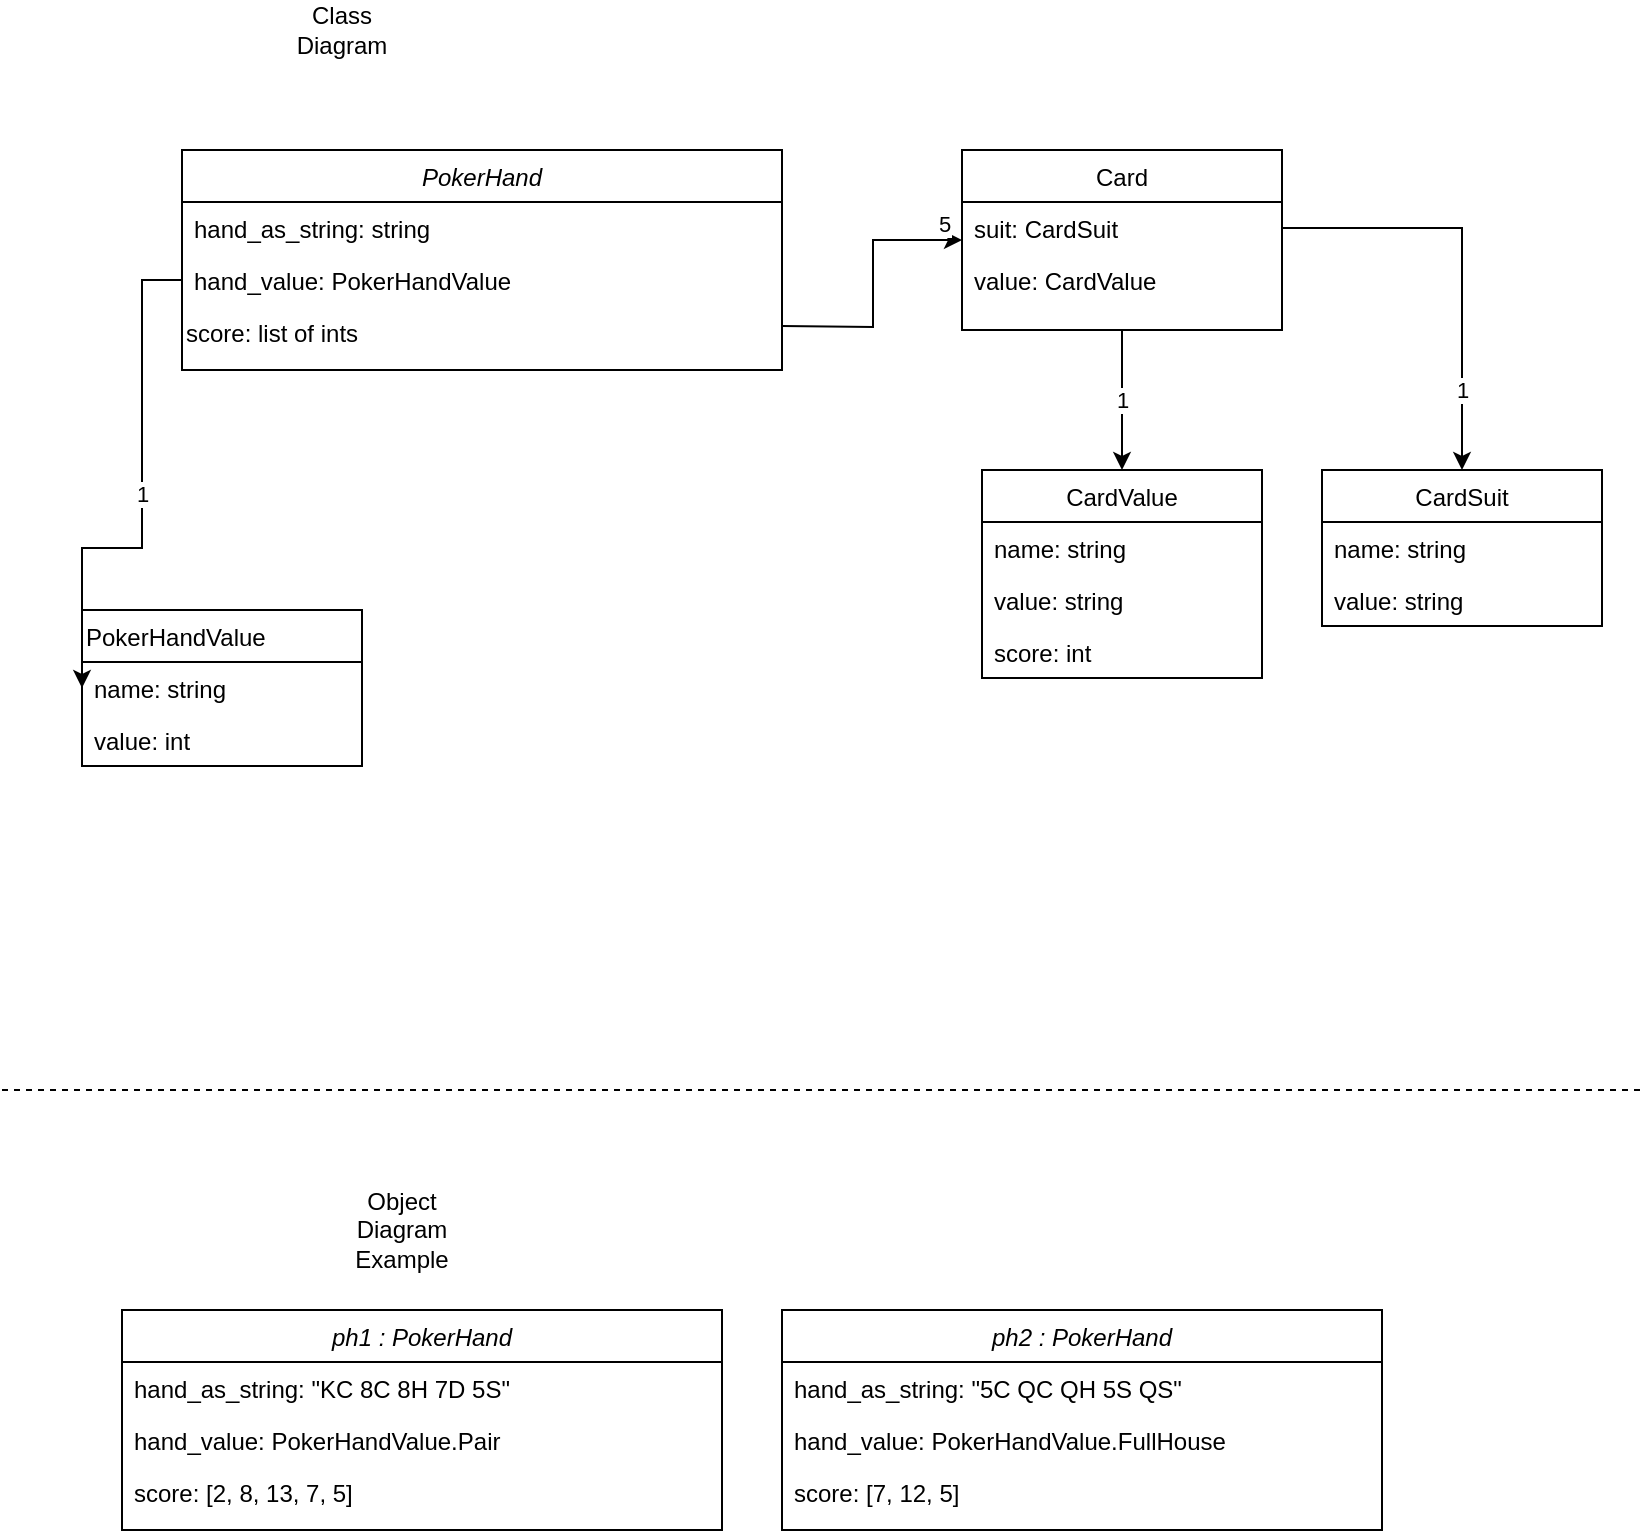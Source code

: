 <mxfile version="14.4.8" type="device"><diagram id="C5RBs43oDa-KdzZeNtuy" name="Page-1"><mxGraphModel dx="702" dy="1634" grid="1" gridSize="10" guides="1" tooltips="1" connect="1" arrows="1" fold="1" page="1" pageScale="1" pageWidth="827" pageHeight="1169" math="0" shadow="0"><root><mxCell id="WIyWlLk6GJQsqaUBKTNV-0"/><mxCell id="WIyWlLk6GJQsqaUBKTNV-1" parent="WIyWlLk6GJQsqaUBKTNV-0"/><mxCell id="zkfFHV4jXpPFQw0GAbJ--0" value="PokerHand" style="swimlane;fontStyle=2;align=center;verticalAlign=top;childLayout=stackLayout;horizontal=1;startSize=26;horizontalStack=0;resizeParent=1;resizeLast=0;collapsible=1;marginBottom=0;rounded=0;shadow=0;strokeWidth=1;" parent="WIyWlLk6GJQsqaUBKTNV-1" vertex="1"><mxGeometry x="90" y="100" width="300" height="110" as="geometry"><mxRectangle x="230" y="140" width="160" height="26" as="alternateBounds"/></mxGeometry></mxCell><mxCell id="zkfFHV4jXpPFQw0GAbJ--1" value="hand_as_string: string" style="text;align=left;verticalAlign=top;spacingLeft=4;spacingRight=4;overflow=hidden;rotatable=0;points=[[0,0.5],[1,0.5]];portConstraint=eastwest;" parent="zkfFHV4jXpPFQw0GAbJ--0" vertex="1"><mxGeometry y="26" width="300" height="26" as="geometry"/></mxCell><mxCell id="zkfFHV4jXpPFQw0GAbJ--2" value="hand_value: PokerHandValue" style="text;align=left;verticalAlign=top;spacingLeft=4;spacingRight=4;overflow=hidden;rotatable=0;points=[[0,0.5],[1,0.5]];portConstraint=eastwest;rounded=0;shadow=0;html=0;" parent="zkfFHV4jXpPFQw0GAbJ--0" vertex="1"><mxGeometry y="52" width="300" height="26" as="geometry"/></mxCell><mxCell id="ZHEyfwVcutKifM1SlREr-0" value="score: list of ints" style="text;strokeColor=none;fillColor=none;align=left;verticalAlign=top;rounded=0;" parent="zkfFHV4jXpPFQw0GAbJ--0" vertex="1"><mxGeometry y="78" width="300" height="20" as="geometry"/></mxCell><mxCell id="zkfFHV4jXpPFQw0GAbJ--17" value="Card" style="swimlane;fontStyle=0;align=center;verticalAlign=top;childLayout=stackLayout;horizontal=1;startSize=26;horizontalStack=0;resizeParent=1;resizeLast=0;collapsible=1;marginBottom=0;rounded=0;shadow=0;strokeWidth=1;" parent="WIyWlLk6GJQsqaUBKTNV-1" vertex="1"><mxGeometry x="480" y="100" width="160" height="90" as="geometry"><mxRectangle x="550" y="140" width="160" height="26" as="alternateBounds"/></mxGeometry></mxCell><mxCell id="zkfFHV4jXpPFQw0GAbJ--18" value="suit: CardSuit" style="text;align=left;verticalAlign=top;spacingLeft=4;spacingRight=4;overflow=hidden;rotatable=0;points=[[0,0.5],[1,0.5]];portConstraint=eastwest;" parent="zkfFHV4jXpPFQw0GAbJ--17" vertex="1"><mxGeometry y="26" width="160" height="26" as="geometry"/></mxCell><mxCell id="zkfFHV4jXpPFQw0GAbJ--19" value="value: CardValue" style="text;align=left;verticalAlign=top;spacingLeft=4;spacingRight=4;overflow=hidden;rotatable=0;points=[[0,0.5],[1,0.5]];portConstraint=eastwest;rounded=0;shadow=0;html=0;" parent="zkfFHV4jXpPFQw0GAbJ--17" vertex="1"><mxGeometry y="52" width="160" height="26" as="geometry"/></mxCell><mxCell id="8wCl1A0Ak2-LHU2QA5Kj-2" value="CardValue" style="swimlane;fontStyle=0;childLayout=stackLayout;horizontal=1;startSize=26;fillColor=none;horizontalStack=0;resizeParent=1;resizeParentMax=0;resizeLast=0;collapsible=1;marginBottom=0;" parent="WIyWlLk6GJQsqaUBKTNV-1" vertex="1"><mxGeometry x="490" y="260" width="140" height="104" as="geometry"/></mxCell><mxCell id="8wCl1A0Ak2-LHU2QA5Kj-3" value="name: string" style="text;strokeColor=none;fillColor=none;align=left;verticalAlign=top;spacingLeft=4;spacingRight=4;overflow=hidden;rotatable=0;points=[[0,0.5],[1,0.5]];portConstraint=eastwest;" parent="8wCl1A0Ak2-LHU2QA5Kj-2" vertex="1"><mxGeometry y="26" width="140" height="26" as="geometry"/></mxCell><mxCell id="8wCl1A0Ak2-LHU2QA5Kj-4" value="value: string" style="text;strokeColor=none;fillColor=none;align=left;verticalAlign=top;spacingLeft=4;spacingRight=4;overflow=hidden;rotatable=0;points=[[0,0.5],[1,0.5]];portConstraint=eastwest;" parent="8wCl1A0Ak2-LHU2QA5Kj-2" vertex="1"><mxGeometry y="52" width="140" height="26" as="geometry"/></mxCell><mxCell id="3ntGEEBGdssoVGdXUmEK-0" value="score: int" style="text;strokeColor=none;fillColor=none;align=left;verticalAlign=top;spacingLeft=4;spacingRight=4;overflow=hidden;rotatable=0;points=[[0,0.5],[1,0.5]];portConstraint=eastwest;" vertex="1" parent="8wCl1A0Ak2-LHU2QA5Kj-2"><mxGeometry y="78" width="140" height="26" as="geometry"/></mxCell><mxCell id="8wCl1A0Ak2-LHU2QA5Kj-11" value="CardSuit" style="swimlane;fontStyle=0;childLayout=stackLayout;horizontal=1;startSize=26;fillColor=none;horizontalStack=0;resizeParent=1;resizeParentMax=0;resizeLast=0;collapsible=1;marginBottom=0;" parent="WIyWlLk6GJQsqaUBKTNV-1" vertex="1"><mxGeometry x="660" y="260" width="140" height="78" as="geometry"/></mxCell><mxCell id="8wCl1A0Ak2-LHU2QA5Kj-12" value="name: string" style="text;strokeColor=none;fillColor=none;align=left;verticalAlign=top;spacingLeft=4;spacingRight=4;overflow=hidden;rotatable=0;points=[[0,0.5],[1,0.5]];portConstraint=eastwest;" parent="8wCl1A0Ak2-LHU2QA5Kj-11" vertex="1"><mxGeometry y="26" width="140" height="26" as="geometry"/></mxCell><mxCell id="8wCl1A0Ak2-LHU2QA5Kj-14" value="value: string" style="text;strokeColor=none;fillColor=none;align=left;verticalAlign=top;spacingLeft=4;spacingRight=4;overflow=hidden;rotatable=0;points=[[0,0.5],[1,0.5]];portConstraint=eastwest;" parent="8wCl1A0Ak2-LHU2QA5Kj-11" vertex="1"><mxGeometry y="52" width="140" height="26" as="geometry"/></mxCell><mxCell id="8wCl1A0Ak2-LHU2QA5Kj-27" value="PokerHandValue" style="swimlane;fontStyle=0;childLayout=stackLayout;horizontal=1;startSize=26;fillColor=none;horizontalStack=0;resizeParent=1;resizeParentMax=0;resizeLast=0;collapsible=1;marginBottom=0;align=left;html=0;" parent="WIyWlLk6GJQsqaUBKTNV-1" vertex="1"><mxGeometry x="40" y="330" width="140" height="78" as="geometry"/></mxCell><mxCell id="8wCl1A0Ak2-LHU2QA5Kj-28" value="name: string" style="text;strokeColor=none;fillColor=none;align=left;verticalAlign=top;spacingLeft=4;spacingRight=4;overflow=hidden;rotatable=0;points=[[0,0.5],[1,0.5]];portConstraint=eastwest;" parent="8wCl1A0Ak2-LHU2QA5Kj-27" vertex="1"><mxGeometry y="26" width="140" height="26" as="geometry"/></mxCell><mxCell id="8wCl1A0Ak2-LHU2QA5Kj-29" value="value: int" style="text;strokeColor=none;fillColor=none;align=left;verticalAlign=top;spacingLeft=4;spacingRight=4;overflow=hidden;rotatable=0;points=[[0,0.5],[1,0.5]];portConstraint=eastwest;" parent="8wCl1A0Ak2-LHU2QA5Kj-27" vertex="1"><mxGeometry y="52" width="140" height="26" as="geometry"/></mxCell><mxCell id="8wCl1A0Ak2-LHU2QA5Kj-38" value="1" style="edgeStyle=orthogonalEdgeStyle;rounded=0;orthogonalLoop=1;jettySize=auto;html=1;entryX=0;entryY=0.5;entryDx=0;entryDy=0;" parent="WIyWlLk6GJQsqaUBKTNV-1" source="zkfFHV4jXpPFQw0GAbJ--2" target="8wCl1A0Ak2-LHU2QA5Kj-28" edge="1"><mxGeometry relative="1" as="geometry"><mxPoint x="160" y="320" as="targetPoint"/><Array as="points"><mxPoint x="70" y="165"/><mxPoint x="70" y="299"/></Array></mxGeometry></mxCell><mxCell id="8wCl1A0Ak2-LHU2QA5Kj-40" value="5" style="edgeStyle=orthogonalEdgeStyle;rounded=0;orthogonalLoop=1;jettySize=auto;html=1;exitX=1;exitY=0.5;exitDx=0;exitDy=0;" parent="WIyWlLk6GJQsqaUBKTNV-1" target="zkfFHV4jXpPFQw0GAbJ--17" edge="1"><mxGeometry x="0.875" y="8" relative="1" as="geometry"><mxPoint as="offset"/><mxPoint x="390" y="188" as="sourcePoint"/></mxGeometry></mxCell><mxCell id="8wCl1A0Ak2-LHU2QA5Kj-41" value="1" style="edgeStyle=orthogonalEdgeStyle;rounded=0;orthogonalLoop=1;jettySize=auto;html=1;exitX=1;exitY=0.5;exitDx=0;exitDy=0;" parent="WIyWlLk6GJQsqaUBKTNV-1" source="zkfFHV4jXpPFQw0GAbJ--18" target="8wCl1A0Ak2-LHU2QA5Kj-11" edge="1"><mxGeometry x="0.621" relative="1" as="geometry"><Array as="points"><mxPoint x="730" y="139"/></Array><mxPoint as="offset"/></mxGeometry></mxCell><mxCell id="8wCl1A0Ak2-LHU2QA5Kj-42" value="1" style="edgeStyle=orthogonalEdgeStyle;rounded=0;orthogonalLoop=1;jettySize=auto;html=1;exitX=0.5;exitY=1;exitDx=0;exitDy=0;" parent="WIyWlLk6GJQsqaUBKTNV-1" source="zkfFHV4jXpPFQw0GAbJ--17" target="8wCl1A0Ak2-LHU2QA5Kj-2" edge="1"><mxGeometry relative="1" as="geometry"/></mxCell><mxCell id="8wCl1A0Ak2-LHU2QA5Kj-44" value="" style="endArrow=none;dashed=1;html=1;" parent="WIyWlLk6GJQsqaUBKTNV-1" edge="1"><mxGeometry width="50" height="50" relative="1" as="geometry"><mxPoint y="570" as="sourcePoint"/><mxPoint x="820" y="570" as="targetPoint"/><Array as="points"><mxPoint y="570"/></Array></mxGeometry></mxCell><mxCell id="8wCl1A0Ak2-LHU2QA5Kj-45" value="ph1 : PokerHand" style="swimlane;fontStyle=2;align=center;verticalAlign=top;childLayout=stackLayout;horizontal=1;startSize=26;horizontalStack=0;resizeParent=1;resizeLast=0;collapsible=1;marginBottom=0;rounded=0;shadow=0;strokeWidth=1;" parent="WIyWlLk6GJQsqaUBKTNV-1" vertex="1"><mxGeometry x="60" y="680" width="300" height="110" as="geometry"><mxRectangle x="230" y="140" width="160" height="26" as="alternateBounds"/></mxGeometry></mxCell><mxCell id="8wCl1A0Ak2-LHU2QA5Kj-46" value="hand_as_string: &quot;KC 8C 8H 7D 5S&quot;" style="text;align=left;verticalAlign=top;spacingLeft=4;spacingRight=4;overflow=hidden;rotatable=0;points=[[0,0.5],[1,0.5]];portConstraint=eastwest;" parent="8wCl1A0Ak2-LHU2QA5Kj-45" vertex="1"><mxGeometry y="26" width="300" height="26" as="geometry"/></mxCell><mxCell id="8wCl1A0Ak2-LHU2QA5Kj-47" value="hand_value: PokerHandValue.Pair" style="text;align=left;verticalAlign=top;spacingLeft=4;spacingRight=4;overflow=hidden;rotatable=0;points=[[0,0.5],[1,0.5]];portConstraint=eastwest;rounded=0;shadow=0;html=0;" parent="8wCl1A0Ak2-LHU2QA5Kj-45" vertex="1"><mxGeometry y="52" width="300" height="26" as="geometry"/></mxCell><mxCell id="8wCl1A0Ak2-LHU2QA5Kj-49" value="score: [2, 8, 13, 7, 5]" style="text;align=left;verticalAlign=top;spacingLeft=4;spacingRight=4;overflow=hidden;rotatable=0;points=[[0,0.5],[1,0.5]];portConstraint=eastwest;rounded=0;shadow=0;html=0;" parent="8wCl1A0Ak2-LHU2QA5Kj-45" vertex="1"><mxGeometry y="78" width="300" height="30" as="geometry"/></mxCell><mxCell id="8wCl1A0Ak2-LHU2QA5Kj-77" value="Object Diagram Example" style="text;html=1;strokeColor=none;fillColor=none;align=center;verticalAlign=middle;whiteSpace=wrap;rounded=0;" parent="WIyWlLk6GJQsqaUBKTNV-1" vertex="1"><mxGeometry x="180" y="630" width="40" height="20" as="geometry"/></mxCell><mxCell id="8wCl1A0Ak2-LHU2QA5Kj-78" value="Class Diagram" style="text;html=1;strokeColor=none;fillColor=none;align=center;verticalAlign=middle;whiteSpace=wrap;rounded=0;" parent="WIyWlLk6GJQsqaUBKTNV-1" vertex="1"><mxGeometry x="150" y="30" width="40" height="20" as="geometry"/></mxCell><mxCell id="ZHEyfwVcutKifM1SlREr-1" value="ph2 : PokerHand" style="swimlane;fontStyle=2;align=center;verticalAlign=top;childLayout=stackLayout;horizontal=1;startSize=26;horizontalStack=0;resizeParent=1;resizeLast=0;collapsible=1;marginBottom=0;rounded=0;shadow=0;strokeWidth=1;" parent="WIyWlLk6GJQsqaUBKTNV-1" vertex="1"><mxGeometry x="390" y="680" width="300" height="110" as="geometry"><mxRectangle x="230" y="140" width="160" height="26" as="alternateBounds"/></mxGeometry></mxCell><mxCell id="ZHEyfwVcutKifM1SlREr-2" value="hand_as_string: &quot;5C QC QH 5S QS&quot;" style="text;align=left;verticalAlign=top;spacingLeft=4;spacingRight=4;overflow=hidden;rotatable=0;points=[[0,0.5],[1,0.5]];portConstraint=eastwest;" parent="ZHEyfwVcutKifM1SlREr-1" vertex="1"><mxGeometry y="26" width="300" height="26" as="geometry"/></mxCell><mxCell id="ZHEyfwVcutKifM1SlREr-3" value="hand_value: PokerHandValue.FullHouse" style="text;align=left;verticalAlign=top;spacingLeft=4;spacingRight=4;overflow=hidden;rotatable=0;points=[[0,0.5],[1,0.5]];portConstraint=eastwest;rounded=0;shadow=0;html=0;" parent="ZHEyfwVcutKifM1SlREr-1" vertex="1"><mxGeometry y="52" width="300" height="26" as="geometry"/></mxCell><mxCell id="ZHEyfwVcutKifM1SlREr-4" value="score: [7, 12, 5]" style="text;align=left;verticalAlign=top;spacingLeft=4;spacingRight=4;overflow=hidden;rotatable=0;points=[[0,0.5],[1,0.5]];portConstraint=eastwest;rounded=0;shadow=0;html=0;" parent="ZHEyfwVcutKifM1SlREr-1" vertex="1"><mxGeometry y="78" width="300" height="30" as="geometry"/></mxCell></root></mxGraphModel></diagram></mxfile>